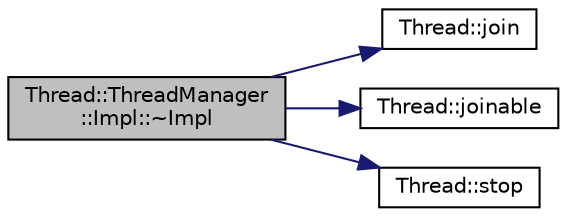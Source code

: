digraph "Thread::ThreadManager::Impl::~Impl"
{
 // INTERACTIVE_SVG=YES
 // LATEX_PDF_SIZE
  edge [fontname="Helvetica",fontsize="10",labelfontname="Helvetica",labelfontsize="10"];
  node [fontname="Helvetica",fontsize="10",shape=record];
  rankdir="LR";
  Node1 [label="Thread::ThreadManager\l::Impl::~Impl",height=0.2,width=0.4,color="black", fillcolor="grey75", style="filled", fontcolor="black",tooltip=">An helper construct to prevent the application from crashing on exit."];
  Node1 -> Node2 [color="midnightblue",fontsize="10",style="solid",fontname="Helvetica"];
  Node2 [label="Thread::join",height=0.2,width=0.4,color="black", fillcolor="white", style="filled",URL="$class_thread.html#a4d9d788e98388a3217831a9046709deb",tooltip="Führt den Thread mit dem aktuellen zusammen."];
  Node1 -> Node3 [color="midnightblue",fontsize="10",style="solid",fontname="Helvetica"];
  Node3 [label="Thread::joinable",height=0.2,width=0.4,color="black", fillcolor="white", style="filled",URL="$class_thread.html#acff52284ec491e188b12a04d087dad43",tooltip="Reports whether the thread can be merged or not."];
  Node1 -> Node4 [color="midnightblue",fontsize="10",style="solid",fontname="Helvetica"];
  Node4 [label="Thread::stop",height=0.2,width=0.4,color="black", fillcolor="white", style="filled",URL="$class_thread.html#abd50159ecd409936f454c2321f673616",tooltip="Method to stop the Trhead."];
}
